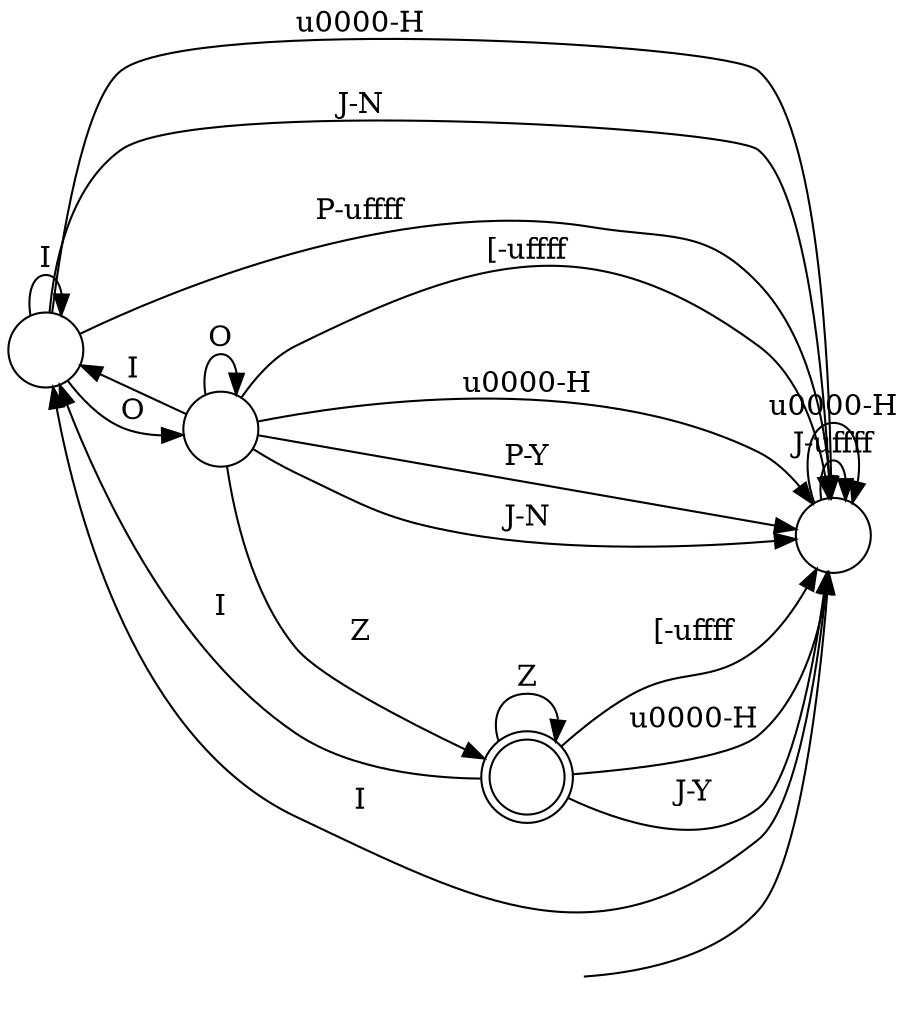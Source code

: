digraph Automaton {
  rankdir = LR;
  0 [shape=circle,label=""];
  0 -> 1 [label="\u0000-H"]
  0 -> 3 [label="O"]
  0 -> 0 [label="I"]
  0 -> 1 [label="J-N"]
  0 -> 1 [label="P-\uffff"]
  1 [shape=circle,label=""];
  initial [shape=plaintext,label=""];
  initial -> 1
  1 -> 1 [label="J-\uffff"]
  1 -> 1 [label="\u0000-H"]
  1 -> 0 [label="I"]
  2 [shape=doublecircle,label=""];
  2 -> 1 [label="[-\uffff"]
  2 -> 2 [label="Z"]
  2 -> 1 [label="\u0000-H"]
  2 -> 0 [label="I"]
  2 -> 1 [label="J-Y"]
  3 [shape=circle,label=""];
  3 -> 1 [label="[-\uffff"]
  3 -> 2 [label="Z"]
  3 -> 1 [label="\u0000-H"]
  3 -> 1 [label="P-Y"]
  3 -> 3 [label="O"]
  3 -> 0 [label="I"]
  3 -> 1 [label="J-N"]
}
